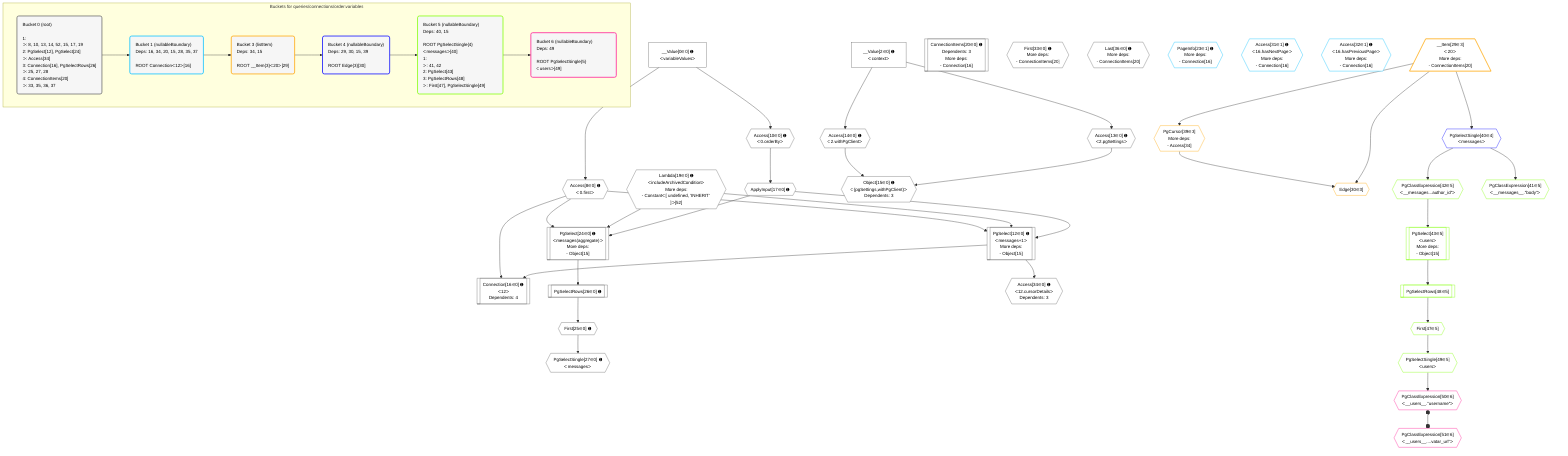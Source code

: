 %%{init: {'themeVariables': { 'fontSize': '12px'}}}%%
graph TD
    classDef path fill:#eee,stroke:#000,color:#000
    classDef plan fill:#fff,stroke-width:1px,color:#000
    classDef itemplan fill:#fff,stroke-width:2px,color:#000
    classDef unbatchedplan fill:#dff,stroke-width:1px,color:#000
    classDef sideeffectplan fill:#fcc,stroke-width:2px,color:#000
    classDef bucket fill:#f6f6f6,color:#000,stroke-width:2px,text-align:left

    subgraph "Buckets for queries/connections/order.variables"
    Bucket0("Bucket 0 (root)<br /><br />1: <br />ᐳ: 8, 10, 13, 14, 52, 15, 17, 19<br />2: PgSelect[12], PgSelect[24]<br />ᐳ: Access[34]<br />3: Connection[16], PgSelectRows[26]<br />ᐳ: 25, 27, 28<br />4: ConnectionItems[20]<br />ᐳ: 33, 35, 36, 37"):::bucket
    Bucket1("Bucket 1 (nullableBoundary)<br />Deps: 16, 34, 20, 15, 28, 35, 37<br /><br />ROOT Connectionᐸ12ᐳ[16]"):::bucket
    Bucket3("Bucket 3 (listItem)<br />Deps: 34, 15<br /><br />ROOT __Item{3}ᐸ20ᐳ[29]"):::bucket
    Bucket4("Bucket 4 (nullableBoundary)<br />Deps: 29, 30, 15, 39<br /><br />ROOT Edge{3}[30]"):::bucket
    Bucket5("Bucket 5 (nullableBoundary)<br />Deps: 40, 15<br /><br />ROOT PgSelectSingle{4}ᐸmessagesᐳ[40]<br />1: <br />ᐳ: 41, 42<br />2: PgSelect[43]<br />3: PgSelectRows[48]<br />ᐳ: First[47], PgSelectSingle[49]"):::bucket
    Bucket6("Bucket 6 (nullableBoundary)<br />Deps: 49<br /><br />ROOT PgSelectSingle{5}ᐸusersᐳ[49]"):::bucket
    end
    Bucket0 --> Bucket1
    Bucket1 --> Bucket3
    Bucket3 --> Bucket4
    Bucket4 --> Bucket5
    Bucket5 --> Bucket6

    %% plan dependencies
    PgSelect12[["PgSelect[12∈0] ➊<br />ᐸmessages+1ᐳ<br />More deps:<br />- Object[15]"]]:::plan
    ApplyInput17{{"ApplyInput[17∈0] ➊"}}:::plan
    Lambda19{{"Lambda[19∈0] ➊<br />ᐸincludeArchivedConditionᐳ<br />More deps:<br />- Constantᐸ[ undefined, 'INHERIT' ]ᐳ[52]"}}:::plan
    Access8{{"Access[8∈0] ➊<br />ᐸ0.firstᐳ"}}:::plan
    ApplyInput17 & Lambda19 & Access8 --> PgSelect12
    PgSelect24[["PgSelect[24∈0] ➊<br />ᐸmessages(aggregate)ᐳ<br />More deps:<br />- Object[15]"]]:::plan
    ApplyInput17 & Lambda19 & Access8 --> PgSelect24
    Object15{{"Object[15∈0] ➊<br />ᐸ{pgSettings,withPgClient}ᐳ<br />Dependents: 3"}}:::plan
    Access13{{"Access[13∈0] ➊<br />ᐸ2.pgSettingsᐳ"}}:::plan
    Access14{{"Access[14∈0] ➊<br />ᐸ2.withPgClientᐳ"}}:::plan
    Access13 & Access14 --> Object15
    Connection16[["Connection[16∈0] ➊<br />ᐸ12ᐳ<br />Dependents: 4"]]:::plan
    PgSelect12 & Access8 --> Connection16
    __Value0["__Value[0∈0] ➊<br />ᐸvariableValuesᐳ"]:::plan
    __Value0 --> Access8
    Access10{{"Access[10∈0] ➊<br />ᐸ0.orderByᐳ"}}:::plan
    __Value0 --> Access10
    __Value2["__Value[2∈0] ➊<br />ᐸcontextᐳ"]:::plan
    __Value2 --> Access13
    __Value2 --> Access14
    Access10 --> ApplyInput17
    ConnectionItems20[["ConnectionItems[20∈0] ➊<br />Dependents: 3<br />More deps:<br />- Connection[16]"]]:::plan
    First25{{"First[25∈0] ➊"}}:::plan
    PgSelectRows26[["PgSelectRows[26∈0] ➊"]]:::plan
    PgSelectRows26 --> First25
    PgSelect24 --> PgSelectRows26
    PgSelectSingle27{{"PgSelectSingle[27∈0] ➊<br />ᐸmessagesᐳ"}}:::plan
    First25 --> PgSelectSingle27
    First33{{"First[33∈0] ➊<br />More deps:<br />- ConnectionItems[20]"}}:::plan
    Access34{{"Access[34∈0] ➊<br />ᐸ12.cursorDetailsᐳ<br />Dependents: 3"}}:::plan
    PgSelect12 --> Access34
    Last36{{"Last[36∈0] ➊<br />More deps:<br />- ConnectionItems[20]"}}:::plan
    PageInfo23{{"PageInfo[23∈1] ➊<br />More deps:<br />- Connection[16]"}}:::plan
    Access31{{"Access[31∈1] ➊<br />ᐸ16.hasNextPageᐳ<br />More deps:<br />- Connection[16]"}}:::plan
    Access32{{"Access[32∈1] ➊<br />ᐸ16.hasPreviousPageᐳ<br />More deps:<br />- Connection[16]"}}:::plan
    Edge30{{"Edge[30∈3]"}}:::plan
    __Item29[/"__Item[29∈3]<br />ᐸ20ᐳ<br />More deps:<br />- ConnectionItems[20]"\]:::itemplan
    PgCursor39{{"PgCursor[39∈3]<br />More deps:<br />- Access[34]"}}:::plan
    __Item29 & PgCursor39 --> Edge30
    __Item29 --> PgCursor39
    PgSelectSingle40{{"PgSelectSingle[40∈4]<br />ᐸmessagesᐳ"}}:::plan
    __Item29 --> PgSelectSingle40
    PgSelect43[["PgSelect[43∈5]<br />ᐸusersᐳ<br />More deps:<br />- Object[15]"]]:::plan
    PgClassExpression42{{"PgClassExpression[42∈5]<br />ᐸ__messages...author_id”ᐳ"}}:::plan
    PgClassExpression42 --> PgSelect43
    PgClassExpression41{{"PgClassExpression[41∈5]<br />ᐸ__messages__.”body”ᐳ"}}:::plan
    PgSelectSingle40 --> PgClassExpression41
    PgSelectSingle40 --> PgClassExpression42
    First47{{"First[47∈5]"}}:::plan
    PgSelectRows48[["PgSelectRows[48∈5]"]]:::plan
    PgSelectRows48 --> First47
    PgSelect43 --> PgSelectRows48
    PgSelectSingle49{{"PgSelectSingle[49∈5]<br />ᐸusersᐳ"}}:::plan
    First47 --> PgSelectSingle49
    PgClassExpression50{{"PgClassExpression[50∈6]<br />ᐸ__users__.”username”ᐳ"}}:::plan
    PgSelectSingle49 --> PgClassExpression50
    PgClassExpression51{{"PgClassExpression[51∈6]<br />ᐸ__users__....vatar_url”ᐳ"}}:::plan
    PgClassExpression50 o--o PgClassExpression51

    %% define steps
    classDef bucket0 stroke:#696969
    class Bucket0,__Value0,__Value2,Access8,Access10,PgSelect12,Access13,Access14,Object15,Connection16,ApplyInput17,Lambda19,ConnectionItems20,PgSelect24,First25,PgSelectRows26,PgSelectSingle27,First33,Access34,Last36 bucket0
    classDef bucket1 stroke:#00bfff
    class Bucket1,PageInfo23,Access31,Access32 bucket1
    classDef bucket3 stroke:#ffa500
    class Bucket3,__Item29,Edge30,PgCursor39 bucket3
    classDef bucket4 stroke:#0000ff
    class Bucket4,PgSelectSingle40 bucket4
    classDef bucket5 stroke:#7fff00
    class Bucket5,PgClassExpression41,PgClassExpression42,PgSelect43,First47,PgSelectRows48,PgSelectSingle49 bucket5
    classDef bucket6 stroke:#ff1493
    class Bucket6,PgClassExpression50,PgClassExpression51 bucket6